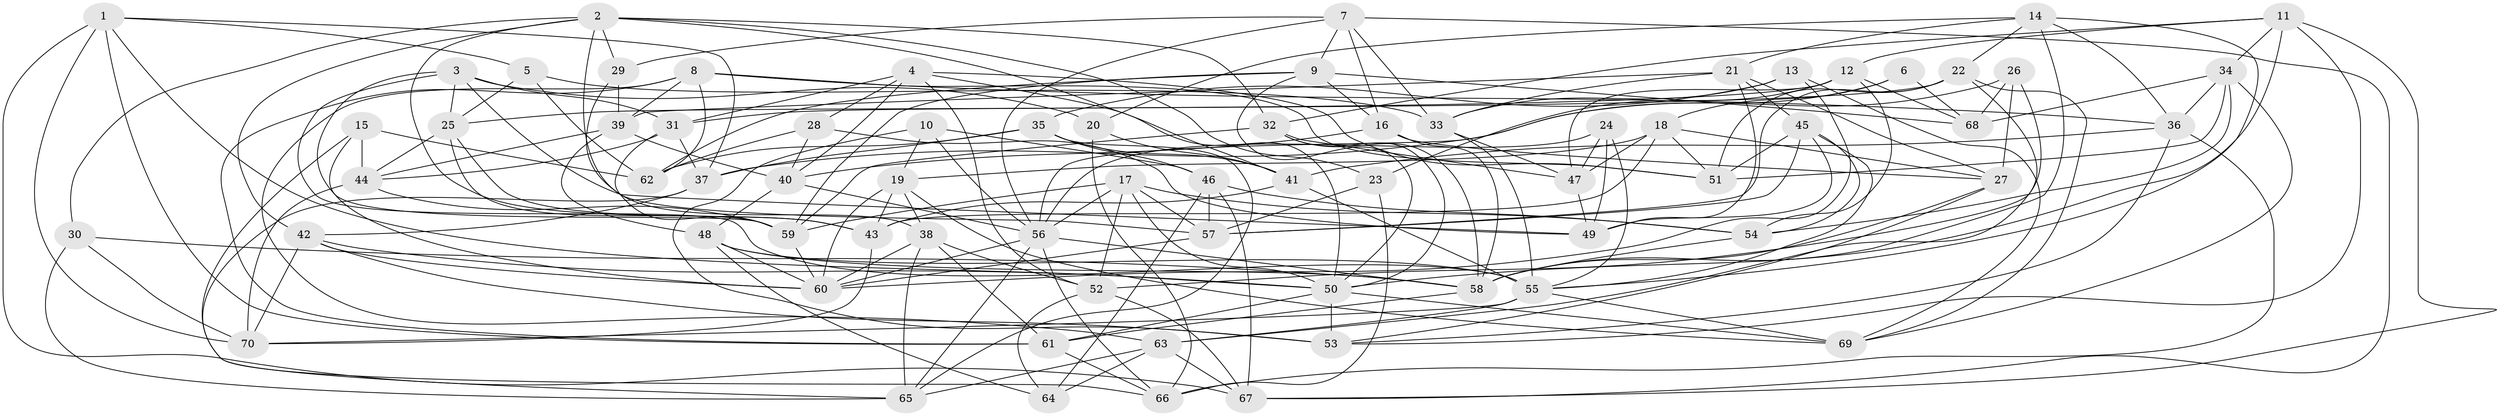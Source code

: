 // original degree distribution, {4: 1.0}
// Generated by graph-tools (version 1.1) at 2025/26/03/09/25 03:26:49]
// undirected, 70 vertices, 207 edges
graph export_dot {
graph [start="1"]
  node [color=gray90,style=filled];
  1;
  2;
  3;
  4;
  5;
  6;
  7;
  8;
  9;
  10;
  11;
  12;
  13;
  14;
  15;
  16;
  17;
  18;
  19;
  20;
  21;
  22;
  23;
  24;
  25;
  26;
  27;
  28;
  29;
  30;
  31;
  32;
  33;
  34;
  35;
  36;
  37;
  38;
  39;
  40;
  41;
  42;
  43;
  44;
  45;
  46;
  47;
  48;
  49;
  50;
  51;
  52;
  53;
  54;
  55;
  56;
  57;
  58;
  59;
  60;
  61;
  62;
  63;
  64;
  65;
  66;
  67;
  68;
  69;
  70;
  1 -- 5 [weight=1.0];
  1 -- 37 [weight=1.0];
  1 -- 50 [weight=1.0];
  1 -- 61 [weight=1.0];
  1 -- 67 [weight=1.0];
  1 -- 70 [weight=1.0];
  2 -- 23 [weight=1.0];
  2 -- 29 [weight=1.0];
  2 -- 30 [weight=1.0];
  2 -- 32 [weight=1.0];
  2 -- 41 [weight=1.0];
  2 -- 42 [weight=1.0];
  2 -- 43 [weight=1.0];
  2 -- 57 [weight=1.0];
  3 -- 20 [weight=1.0];
  3 -- 25 [weight=1.0];
  3 -- 31 [weight=1.0];
  3 -- 49 [weight=1.0];
  3 -- 55 [weight=1.0];
  3 -- 59 [weight=1.0];
  4 -- 28 [weight=1.0];
  4 -- 31 [weight=1.0];
  4 -- 40 [weight=1.0];
  4 -- 50 [weight=1.0];
  4 -- 51 [weight=1.0];
  4 -- 52 [weight=1.0];
  5 -- 25 [weight=1.0];
  5 -- 33 [weight=1.0];
  5 -- 62 [weight=1.0];
  6 -- 18 [weight=1.0];
  6 -- 56 [weight=1.0];
  6 -- 68 [weight=2.0];
  7 -- 9 [weight=1.0];
  7 -- 16 [weight=1.0];
  7 -- 29 [weight=1.0];
  7 -- 33 [weight=1.0];
  7 -- 56 [weight=1.0];
  7 -- 67 [weight=1.0];
  8 -- 36 [weight=1.0];
  8 -- 39 [weight=1.0];
  8 -- 51 [weight=1.0];
  8 -- 61 [weight=1.0];
  8 -- 62 [weight=1.0];
  8 -- 63 [weight=1.0];
  9 -- 16 [weight=1.0];
  9 -- 50 [weight=1.0];
  9 -- 59 [weight=1.0];
  9 -- 62 [weight=1.0];
  9 -- 68 [weight=1.0];
  10 -- 19 [weight=1.0];
  10 -- 46 [weight=1.0];
  10 -- 53 [weight=1.0];
  10 -- 56 [weight=1.0];
  11 -- 12 [weight=1.0];
  11 -- 32 [weight=1.0];
  11 -- 34 [weight=1.0];
  11 -- 50 [weight=1.0];
  11 -- 53 [weight=1.0];
  11 -- 67 [weight=1.0];
  12 -- 23 [weight=1.0];
  12 -- 25 [weight=1.0];
  12 -- 47 [weight=1.0];
  12 -- 54 [weight=1.0];
  12 -- 68 [weight=1.0];
  13 -- 33 [weight=1.0];
  13 -- 35 [weight=1.0];
  13 -- 60 [weight=1.0];
  13 -- 69 [weight=1.0];
  14 -- 20 [weight=1.0];
  14 -- 21 [weight=1.0];
  14 -- 22 [weight=1.0];
  14 -- 36 [weight=1.0];
  14 -- 55 [weight=1.0];
  14 -- 58 [weight=1.0];
  15 -- 44 [weight=1.0];
  15 -- 60 [weight=1.0];
  15 -- 62 [weight=1.0];
  15 -- 66 [weight=1.0];
  16 -- 27 [weight=1.0];
  16 -- 40 [weight=1.0];
  16 -- 58 [weight=2.0];
  17 -- 50 [weight=1.0];
  17 -- 52 [weight=1.0];
  17 -- 54 [weight=1.0];
  17 -- 56 [weight=1.0];
  17 -- 57 [weight=1.0];
  17 -- 59 [weight=1.0];
  18 -- 19 [weight=1.0];
  18 -- 27 [weight=1.0];
  18 -- 43 [weight=1.0];
  18 -- 47 [weight=1.0];
  18 -- 51 [weight=1.0];
  19 -- 38 [weight=1.0];
  19 -- 43 [weight=1.0];
  19 -- 60 [weight=1.0];
  19 -- 69 [weight=1.0];
  20 -- 41 [weight=1.0];
  20 -- 66 [weight=1.0];
  21 -- 27 [weight=1.0];
  21 -- 33 [weight=1.0];
  21 -- 39 [weight=1.0];
  21 -- 45 [weight=1.0];
  21 -- 49 [weight=1.0];
  22 -- 31 [weight=1.0];
  22 -- 51 [weight=1.0];
  22 -- 57 [weight=1.0];
  22 -- 63 [weight=1.0];
  22 -- 69 [weight=1.0];
  23 -- 57 [weight=1.0];
  23 -- 66 [weight=1.0];
  24 -- 47 [weight=1.0];
  24 -- 49 [weight=1.0];
  24 -- 55 [weight=1.0];
  24 -- 56 [weight=1.0];
  25 -- 43 [weight=1.0];
  25 -- 44 [weight=1.0];
  25 -- 59 [weight=1.0];
  26 -- 27 [weight=1.0];
  26 -- 37 [weight=1.0];
  26 -- 52 [weight=1.0];
  26 -- 68 [weight=1.0];
  27 -- 53 [weight=1.0];
  27 -- 58 [weight=1.0];
  28 -- 40 [weight=1.0];
  28 -- 49 [weight=1.0];
  28 -- 62 [weight=1.0];
  29 -- 38 [weight=1.0];
  29 -- 39 [weight=1.0];
  30 -- 58 [weight=1.0];
  30 -- 65 [weight=1.0];
  30 -- 70 [weight=1.0];
  31 -- 37 [weight=1.0];
  31 -- 44 [weight=1.0];
  31 -- 59 [weight=1.0];
  32 -- 47 [weight=1.0];
  32 -- 50 [weight=1.0];
  32 -- 58 [weight=1.0];
  32 -- 59 [weight=1.0];
  33 -- 47 [weight=1.0];
  33 -- 55 [weight=1.0];
  34 -- 36 [weight=1.0];
  34 -- 51 [weight=1.0];
  34 -- 54 [weight=1.0];
  34 -- 68 [weight=1.0];
  34 -- 69 [weight=1.0];
  35 -- 37 [weight=1.0];
  35 -- 41 [weight=1.0];
  35 -- 46 [weight=1.0];
  35 -- 62 [weight=1.0];
  35 -- 65 [weight=1.0];
  36 -- 41 [weight=1.0];
  36 -- 53 [weight=1.0];
  36 -- 66 [weight=1.0];
  37 -- 42 [weight=1.0];
  37 -- 65 [weight=1.0];
  38 -- 52 [weight=1.0];
  38 -- 60 [weight=1.0];
  38 -- 61 [weight=1.0];
  38 -- 65 [weight=1.0];
  39 -- 40 [weight=1.0];
  39 -- 44 [weight=1.0];
  39 -- 48 [weight=1.0];
  40 -- 48 [weight=1.0];
  40 -- 56 [weight=1.0];
  41 -- 43 [weight=1.0];
  41 -- 55 [weight=1.0];
  42 -- 50 [weight=1.0];
  42 -- 53 [weight=1.0];
  42 -- 60 [weight=1.0];
  42 -- 70 [weight=1.0];
  43 -- 70 [weight=1.0];
  44 -- 59 [weight=1.0];
  44 -- 70 [weight=1.0];
  45 -- 49 [weight=1.0];
  45 -- 51 [weight=1.0];
  45 -- 54 [weight=1.0];
  45 -- 55 [weight=1.0];
  45 -- 57 [weight=1.0];
  46 -- 54 [weight=1.0];
  46 -- 57 [weight=1.0];
  46 -- 64 [weight=1.0];
  46 -- 67 [weight=1.0];
  47 -- 49 [weight=1.0];
  48 -- 55 [weight=1.0];
  48 -- 58 [weight=1.0];
  48 -- 60 [weight=1.0];
  48 -- 64 [weight=1.0];
  50 -- 53 [weight=1.0];
  50 -- 61 [weight=1.0];
  50 -- 69 [weight=1.0];
  52 -- 64 [weight=1.0];
  52 -- 67 [weight=1.0];
  54 -- 58 [weight=1.0];
  55 -- 63 [weight=1.0];
  55 -- 69 [weight=1.0];
  55 -- 70 [weight=1.0];
  56 -- 58 [weight=1.0];
  56 -- 60 [weight=1.0];
  56 -- 65 [weight=1.0];
  56 -- 66 [weight=1.0];
  57 -- 60 [weight=2.0];
  58 -- 61 [weight=1.0];
  59 -- 60 [weight=1.0];
  61 -- 66 [weight=1.0];
  63 -- 64 [weight=1.0];
  63 -- 65 [weight=1.0];
  63 -- 67 [weight=1.0];
}
